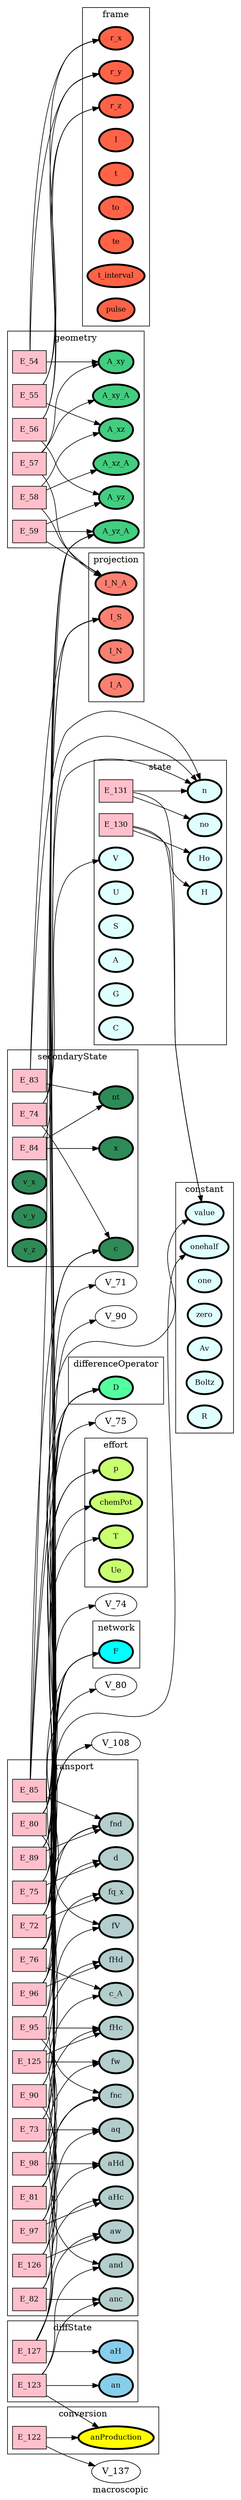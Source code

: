 digraph macroscopic {
label=macroscopic;
rankdir=LR;
E_85 -> V_64  [splines=ortho];
E_85 -> V_70  [splines=ortho];
E_85 -> V_75  [splines=ortho];
E_85 -> V_85  [splines=ortho];
E_89 -> V_21  [splines=ortho];
E_89 -> V_64  [splines=ortho];
E_89 -> V_70  [splines=ortho];
E_89 -> V_74  [splines=ortho];
E_90 -> V_10  [splines=ortho];
E_90 -> V_101  [splines=ortho];
E_95 -> V_108  [splines=ortho];
E_95 -> V_92  [splines=ortho];
E_95 -> V_98  [splines=ortho];
E_96 -> V_101  [splines=ortho];
E_96 -> V_108  [splines=ortho];
E_96 -> V_98  [splines=ortho];
E_97 -> V_10  [splines=ortho];
E_97 -> V_109  [splines=ortho];
E_98 -> V_10  [splines=ortho];
E_98 -> V_110  [splines=ortho];
E_72 -> V_19  [splines=ortho];
E_72 -> V_64  [splines=ortho];
E_72 -> V_70  [splines=ortho];
E_72 -> V_80  [splines=ortho];
E_73 -> V_10  [splines=ortho];
E_73 -> V_83  [splines=ortho];
E_75 -> V_20  [splines=ortho];
E_75 -> V_64  [splines=ortho];
E_76 -> V_64  [splines=ortho];
E_76 -> V_8  [splines=ortho];
E_76 -> V_85  [splines=ortho];
E_76 -> V_86  [splines=ortho];
E_80 -> V_20  [splines=ortho];
E_80 -> V_64  [splines=ortho];
E_80 -> V_70  [splines=ortho];
E_80 -> V_71  [splines=ortho];
E_80 -> V_90  [splines=ortho];
E_81 -> V_87  [splines=ortho];
E_81 -> V_91  [splines=ortho];
E_82 -> V_10  [splines=ortho];
E_82 -> V_92  [splines=ortho];
E_125 -> V_1  [splines=ortho];
E_125 -> V_109  [splines=ortho];
E_126 -> V_10  [splines=ortho];
E_126 -> V_141  [splines=ortho];
subgraph cluster_macroscopic___transport {
label=transport;
rankdir=LR;
V_101 [fillcolor=lightcyan3, fontsize=12, label=fnd, penwidth=3, style=filled];
V_104 [fillcolor=lightcyan3, fontsize=12, label=and, penwidth=3, style=filled];
V_109 [fillcolor=lightcyan3, fontsize=12, label=fHc, penwidth=3, style=filled];
V_110 [fillcolor=lightcyan3, fontsize=12, label=fHd, penwidth=3, style=filled];
V_111 [fillcolor=lightcyan3, fontsize=12, label=aHc, penwidth=3, style=filled];
V_112 [fillcolor=lightcyan3, fontsize=12, label=aHd, penwidth=3, style=filled];
V_83 [fillcolor=lightcyan3, fontsize=12, label=fq_x, penwidth=3, style=filled];
V_84 [fillcolor=lightcyan3, fontsize=12, label=aq, penwidth=3, style=filled];
V_86 [fillcolor=lightcyan3, fontsize=12, label=d, penwidth=3, style=filled];
V_87 [fillcolor=lightcyan3, fontsize=12, label=c_A, penwidth=3, style=filled];
V_91 [fillcolor=lightcyan3, fontsize=12, label=fV, penwidth=3, style=filled];
V_92 [fillcolor=lightcyan3, fontsize=12, label=fnc, penwidth=3, style=filled];
V_93 [fillcolor=lightcyan3, fontsize=12, label=anc, penwidth=3, style=filled];
V_141 [fillcolor=lightcyan3, fontsize=12, label=fw, penwidth=3, style=filled];
V_142 [fillcolor=lightcyan3, fontsize=12, label=aw, penwidth=3, style=filled];
E_85 [fillcolor=pink, fontsize=12, shape=box, style=filled];
E_85 -> V_101  [splines=ortho];
E_89 [fillcolor=pink, fontsize=12, shape=box, style=filled];
E_89 -> V_101  [splines=ortho];
E_90 [fillcolor=pink, fontsize=12, shape=box, style=filled];
E_90 -> V_104  [splines=ortho];
E_95 [fillcolor=pink, fontsize=12, shape=box, style=filled];
E_95 -> V_109  [splines=ortho];
E_96 [fillcolor=pink, fontsize=12, shape=box, style=filled];
E_96 -> V_110  [splines=ortho];
E_97 [fillcolor=pink, fontsize=12, shape=box, style=filled];
E_97 -> V_111  [splines=ortho];
E_98 [fillcolor=pink, fontsize=12, shape=box, style=filled];
E_98 -> V_112  [splines=ortho];
E_72 [fillcolor=pink, fontsize=12, shape=box, style=filled];
E_72 -> V_83  [splines=ortho];
E_73 [fillcolor=pink, fontsize=12, shape=box, style=filled];
E_73 -> V_84  [splines=ortho];
E_75 [fillcolor=pink, fontsize=12, shape=box, style=filled];
E_75 -> V_86  [splines=ortho];
E_76 [fillcolor=pink, fontsize=12, shape=box, style=filled];
E_76 -> V_87  [splines=ortho];
E_80 [fillcolor=pink, fontsize=12, shape=box, style=filled];
E_80 -> V_91  [splines=ortho];
E_81 [fillcolor=pink, fontsize=12, shape=box, style=filled];
E_81 -> V_92  [splines=ortho];
E_82 [fillcolor=pink, fontsize=12, shape=box, style=filled];
E_82 -> V_93  [splines=ortho];
E_125 [fillcolor=pink, fontsize=12, shape=box, style=filled];
E_125 -> V_141  [splines=ortho];
E_126 [fillcolor=pink, fontsize=12, shape=box, style=filled];
E_126 -> V_142  [splines=ortho];
}

E_54 -> V_12  [splines=ortho];
E_54 -> V_13  [splines=ortho];
E_55 -> V_12  [splines=ortho];
E_55 -> V_14  [splines=ortho];
E_56 -> V_13  [splines=ortho];
E_56 -> V_14  [splines=ortho];
E_57 -> V_48  [splines=ortho];
E_57 -> V_65  [splines=ortho];
E_58 -> V_48  [splines=ortho];
E_58 -> V_66  [splines=ortho];
E_59 -> V_48  [splines=ortho];
E_59 -> V_67  [splines=ortho];
subgraph cluster_macroscopic___geometry {
label=geometry;
rankdir=LR;
V_65 [fillcolor=seagreen3, fontsize=12, label=A_xy, penwidth=3, style=filled];
V_66 [fillcolor=seagreen3, fontsize=12, label=A_xz, penwidth=3, style=filled];
V_67 [fillcolor=seagreen3, fontsize=12, label=A_yz, penwidth=3, style=filled];
V_68 [fillcolor=seagreen3, fontsize=12, label=A_xy_A, penwidth=3, style=filled];
V_69 [fillcolor=seagreen3, fontsize=12, label=A_xz_A, penwidth=3, style=filled];
V_70 [fillcolor=seagreen3, fontsize=12, label=A_yz_A, penwidth=3, style=filled];
E_54 [fillcolor=pink, fontsize=12, shape=box, style=filled];
E_54 -> V_65  [splines=ortho];
E_55 [fillcolor=pink, fontsize=12, shape=box, style=filled];
E_55 -> V_66  [splines=ortho];
E_56 [fillcolor=pink, fontsize=12, shape=box, style=filled];
E_56 -> V_67  [splines=ortho];
E_57 [fillcolor=pink, fontsize=12, shape=box, style=filled];
E_57 -> V_68  [splines=ortho];
E_58 [fillcolor=pink, fontsize=12, shape=box, style=filled];
E_58 -> V_69  [splines=ortho];
E_59 [fillcolor=pink, fontsize=12, shape=box, style=filled];
E_59 -> V_70  [splines=ortho];
}

subgraph cluster_macroscopic___properties {
label=properties;
rankdir=LR;
}

subgraph cluster_macroscopic___network {
label=network;
rankdir=LR;
V_10 [fillcolor=cyan, fontsize=12, label=F, penwidth=3, style=filled];
}

subgraph cluster_macroscopic___projection {
label=projection;
rankdir=LR;
V_48 [fillcolor=salmon, fontsize=12, label=I_N_A, penwidth=3, style=filled];
V_96 [fillcolor=salmon, fontsize=12, label=I_N, penwidth=3, style=filled];
V_97 [fillcolor=salmon, fontsize=12, label=I_A, penwidth=3, style=filled];
V_98 [fillcolor=salmon, fontsize=12, label=I_S, penwidth=3, style=filled];
}

subgraph cluster_macroscopic___differenceOperator {
label=differenceOperator;
rankdir=LR;
V_64 [fillcolor=seagreen1, fontsize=12, label=D, penwidth=3, style=filled];
}

subgraph cluster_macroscopic___frame {
label=frame;
rankdir=LR;
V_11 [fillcolor=tomato, fontsize=12, label=l, penwidth=3, style=filled];
V_12 [fillcolor=tomato, fontsize=12, label=r_x, penwidth=3, style=filled];
V_13 [fillcolor=tomato, fontsize=12, label=r_y, penwidth=3, style=filled];
V_14 [fillcolor=tomato, fontsize=12, label=r_z, penwidth=3, style=filled];
V_4 [fillcolor=tomato, fontsize=12, label=t, penwidth=3, style=filled];
V_5 [fillcolor=tomato, fontsize=12, label=to, penwidth=3, style=filled];
V_6 [fillcolor=tomato, fontsize=12, label=te, penwidth=3, style=filled];
V_7 [fillcolor=tomato, fontsize=12, label=t_interval, penwidth=3, style=filled];
V_9 [fillcolor=tomato, fontsize=12, label=pulse, penwidth=3, style=filled];
}

E_130 -> V_1  [splines=ortho];
E_130 -> V_22  [splines=ortho];
E_131 -> V_1  [splines=ortho];
E_131 -> V_18  [splines=ortho];
subgraph cluster_macroscopic___state {
label=state;
rankdir=LR;
V_15 [fillcolor=lightcyan1, fontsize=12, label=V, penwidth=3, style=filled];
V_16 [fillcolor=lightcyan1, fontsize=12, label=U, penwidth=3, style=filled];
V_17 [fillcolor=lightcyan1, fontsize=12, label=S, penwidth=3, style=filled];
V_18 [fillcolor=lightcyan1, fontsize=12, label=n, penwidth=3, style=filled];
V_22 [fillcolor=lightcyan1, fontsize=12, label=H, penwidth=3, style=filled];
V_23 [fillcolor=lightcyan1, fontsize=12, label=A, penwidth=3, style=filled];
V_24 [fillcolor=lightcyan1, fontsize=12, label=G, penwidth=3, style=filled];
V_25 [fillcolor=lightcyan1, fontsize=12, label=C, penwidth=3, style=filled];
V_144 [fillcolor=lightcyan1, fontsize=12, label=Ho, penwidth=3, style=filled];
V_145 [fillcolor=lightcyan1, fontsize=12, label=no, penwidth=3, style=filled];
E_130 [fillcolor=pink, fontsize=12, shape=box, style=filled];
E_130 -> V_144  [splines=ortho];
E_131 [fillcolor=pink, fontsize=12, shape=box, style=filled];
E_131 -> V_145  [splines=ortho];
}

subgraph cluster_macroscopic___constant {
label=constant;
rankdir=LR;
V_1 [fillcolor=lightcyan, fontsize=12, label=value, penwidth=3, style=filled];
V_2 [fillcolor=lightcyan, fontsize=12, label=one, penwidth=3, style=filled];
V_3 [fillcolor=lightcyan, fontsize=12, label=zero, penwidth=3, style=filled];
V_32 [fillcolor=lightcyan, fontsize=12, label=Av, penwidth=3, style=filled];
V_33 [fillcolor=lightcyan, fontsize=12, label=Boltz, penwidth=3, style=filled];
V_34 [fillcolor=lightcyan, fontsize=12, label=R, penwidth=3, style=filled];
V_8 [fillcolor=lightcyan, fontsize=12, label=onehalf, penwidth=3, style=filled];
}

subgraph cluster_macroscopic___effort {
label=effort;
rankdir=LR;
V_19 [fillcolor=darkolivegreen1, fontsize=12, label=T, penwidth=3, style=filled];
V_20 [fillcolor=darkolivegreen1, fontsize=12, label=p, penwidth=3, style=filled];
V_21 [fillcolor=darkolivegreen1, fontsize=12, label=chemPot, penwidth=3, style=filled];
V_35 [fillcolor=darkolivegreen1, fontsize=12, label=Ue, penwidth=3, style=filled];
}

E_84 -> V_18  [splines=ortho];
E_84 -> V_99  [splines=ortho];
E_74 -> V_15  [splines=ortho];
E_74 -> V_18  [splines=ortho];
E_83 -> V_18  [splines=ortho];
E_83 -> V_98  [splines=ortho];
subgraph cluster_macroscopic___secondaryState {
label=secondaryState;
rankdir=LR;
V_100 [fillcolor=seagreen, fontsize=12, label=x, penwidth=3, style=filled];
V_27 [fillcolor=seagreen, fontsize=12, label=v_x, penwidth=3, style=filled];
V_28 [fillcolor=seagreen, fontsize=12, label=v_y, penwidth=3, style=filled];
V_29 [fillcolor=seagreen, fontsize=12, label=v_z, penwidth=3, style=filled];
V_85 [fillcolor=seagreen, fontsize=12, label=c, penwidth=3, style=filled];
V_99 [fillcolor=seagreen, fontsize=12, label=nt, penwidth=3, style=filled];
E_84 [fillcolor=pink, fontsize=12, shape=box, style=filled];
E_84 -> V_100  [splines=ortho];
E_74 [fillcolor=pink, fontsize=12, shape=box, style=filled];
E_74 -> V_85  [splines=ortho];
E_83 [fillcolor=pink, fontsize=12, shape=box, style=filled];
E_83 -> V_99  [splines=ortho];
}

E_122 -> V_137  [splines=ortho];
subgraph cluster_macroscopic___conversion {
label=conversion;
rankdir=LR;
V_138 [fillcolor=yellow, fontsize=12, label=anProduction, penwidth=3, style=filled];
E_122 [fillcolor=pink, fontsize=12, shape=box, style=filled];
E_122 -> V_138  [splines=ortho];
}

E_123 -> V_104  [splines=ortho];
E_123 -> V_138  [splines=ortho];
E_123 -> V_93  [splines=ortho];
E_127 -> V_111  [splines=ortho];
E_127 -> V_112  [splines=ortho];
E_127 -> V_142  [splines=ortho];
E_127 -> V_84  [splines=ortho];
subgraph cluster_macroscopic___diffState {
label=diffState;
rankdir=LR;
V_139 [fillcolor=skyblue, fontsize=12, label=an, penwidth=3, style=filled];
V_143 [fillcolor=skyblue, fontsize=12, label=aH, penwidth=3, style=filled];
E_123 [fillcolor=pink, fontsize=12, shape=box, style=filled];
E_123 -> V_139  [splines=ortho];
E_127 [fillcolor=pink, fontsize=12, shape=box, style=filled];
E_127 -> V_143  [splines=ortho];
}

subgraph cluster_macroscopic___internalTransport {
label=internalTransport;
rankdir=LR;
}

}
